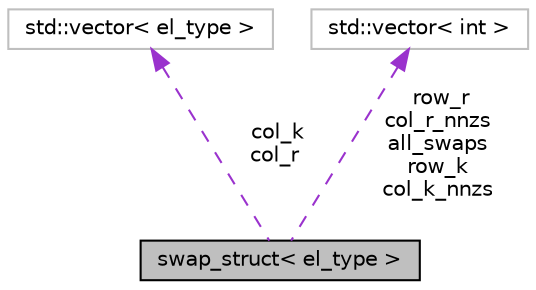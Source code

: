 digraph G
{
  edge [fontname="Helvetica",fontsize="10",labelfontname="Helvetica",labelfontsize="10"];
  node [fontname="Helvetica",fontsize="10",shape=record];
  Node1 [label="swap_struct\< el_type \>",height=0.2,width=0.4,color="black", fillcolor="grey75", style="filled" fontcolor="black"];
  Node2 -> Node1 [dir="back",color="darkorchid3",fontsize="10",style="dashed",label=" col_k\ncol_r" ,fontname="Helvetica"];
  Node2 [label="std::vector\< el_type \>",height=0.2,width=0.4,color="grey75", fillcolor="white", style="filled"];
  Node3 -> Node1 [dir="back",color="darkorchid3",fontsize="10",style="dashed",label=" row_r\ncol_r_nnzs\nall_swaps\nrow_k\ncol_k_nnzs" ,fontname="Helvetica"];
  Node3 [label="std::vector\< int \>",height=0.2,width=0.4,color="grey75", fillcolor="white", style="filled"];
}
